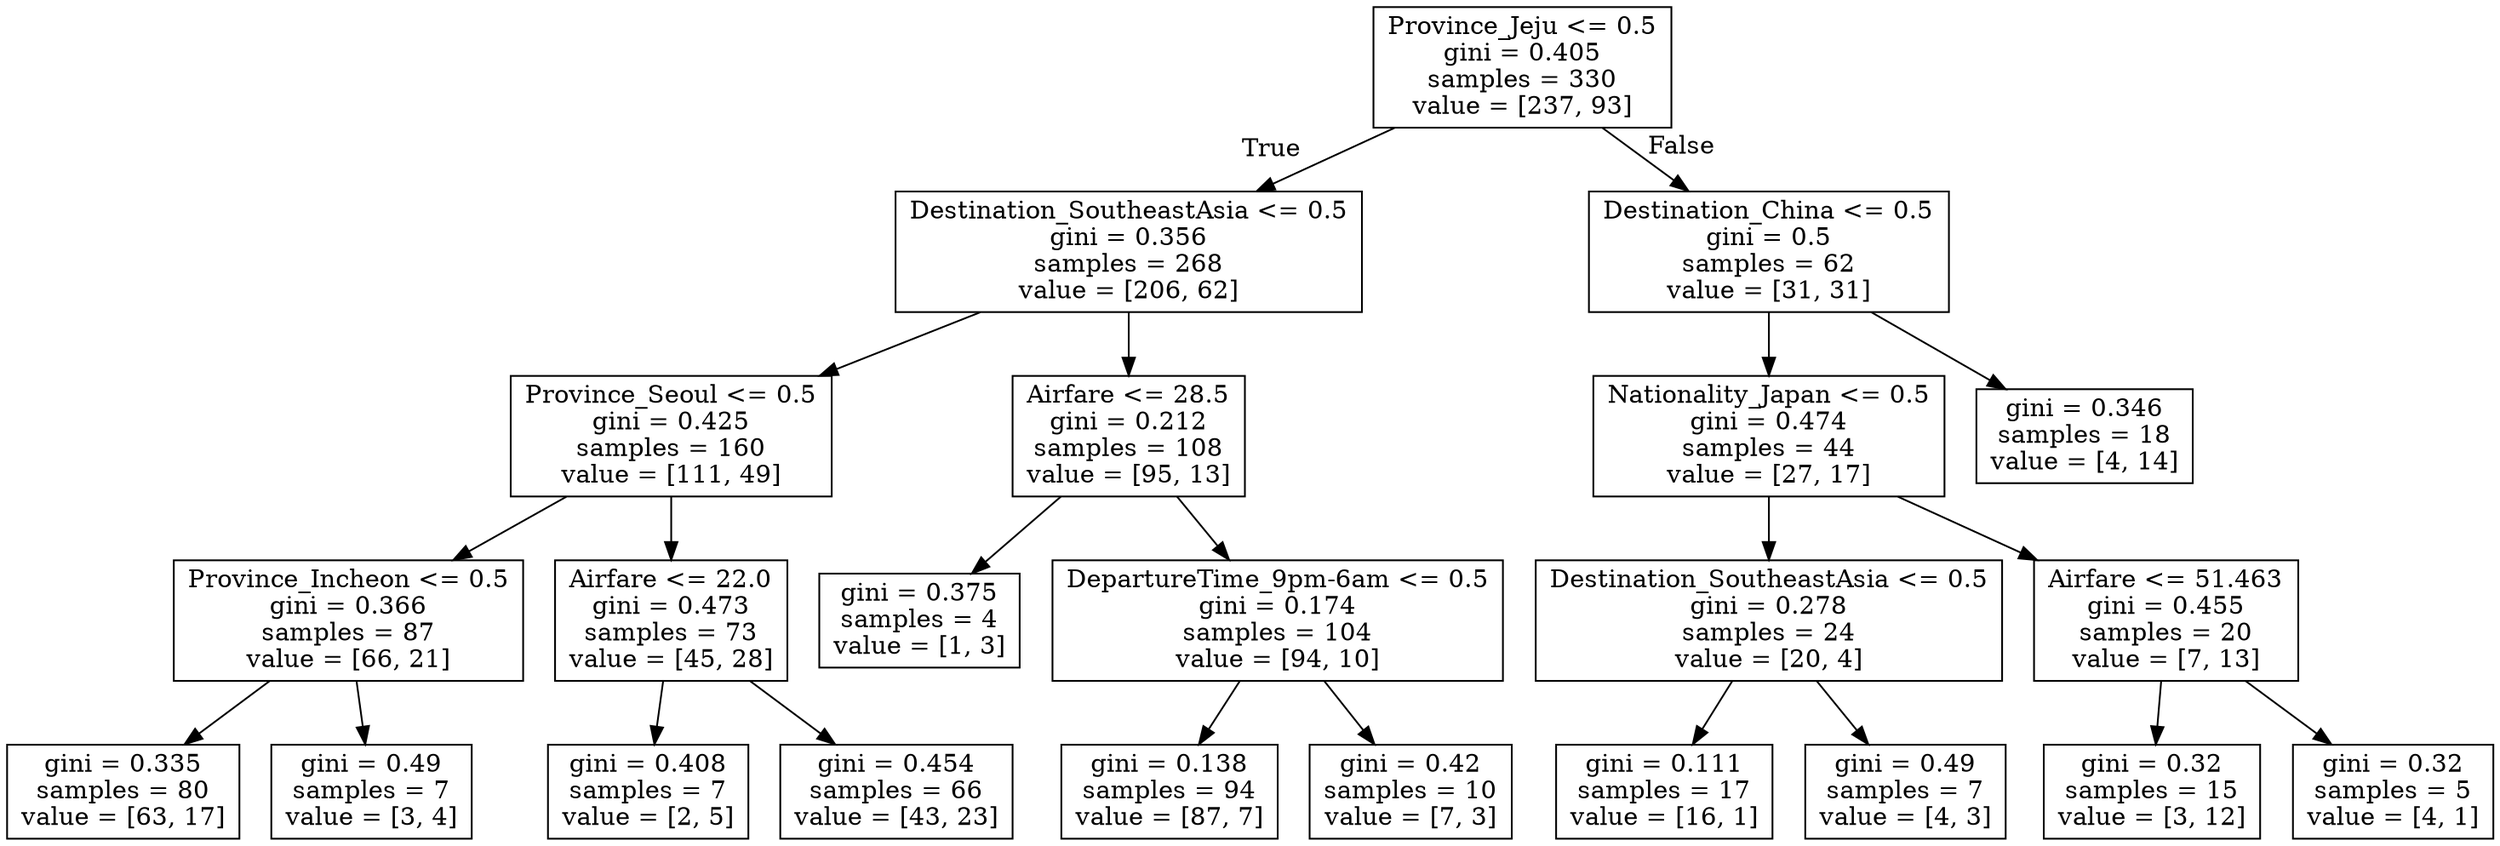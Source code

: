 digraph Tree {
node [shape=box] ;
0 [label="Province_Jeju <= 0.5\ngini = 0.405\nsamples = 330\nvalue = [237, 93]"] ;
1 [label="Destination_SoutheastAsia <= 0.5\ngini = 0.356\nsamples = 268\nvalue = [206, 62]"] ;
0 -> 1 [labeldistance=2.5, labelangle=45, headlabel="True"] ;
2 [label="Province_Seoul <= 0.5\ngini = 0.425\nsamples = 160\nvalue = [111, 49]"] ;
1 -> 2 ;
3 [label="Province_Incheon <= 0.5\ngini = 0.366\nsamples = 87\nvalue = [66, 21]"] ;
2 -> 3 ;
4 [label="gini = 0.335\nsamples = 80\nvalue = [63, 17]"] ;
3 -> 4 ;
5 [label="gini = 0.49\nsamples = 7\nvalue = [3, 4]"] ;
3 -> 5 ;
6 [label="Airfare <= 22.0\ngini = 0.473\nsamples = 73\nvalue = [45, 28]"] ;
2 -> 6 ;
7 [label="gini = 0.408\nsamples = 7\nvalue = [2, 5]"] ;
6 -> 7 ;
8 [label="gini = 0.454\nsamples = 66\nvalue = [43, 23]"] ;
6 -> 8 ;
9 [label="Airfare <= 28.5\ngini = 0.212\nsamples = 108\nvalue = [95, 13]"] ;
1 -> 9 ;
10 [label="gini = 0.375\nsamples = 4\nvalue = [1, 3]"] ;
9 -> 10 ;
11 [label="DepartureTime_9pm-6am <= 0.5\ngini = 0.174\nsamples = 104\nvalue = [94, 10]"] ;
9 -> 11 ;
12 [label="gini = 0.138\nsamples = 94\nvalue = [87, 7]"] ;
11 -> 12 ;
13 [label="gini = 0.42\nsamples = 10\nvalue = [7, 3]"] ;
11 -> 13 ;
14 [label="Destination_China <= 0.5\ngini = 0.5\nsamples = 62\nvalue = [31, 31]"] ;
0 -> 14 [labeldistance=2.5, labelangle=-45, headlabel="False"] ;
15 [label="Nationality_Japan <= 0.5\ngini = 0.474\nsamples = 44\nvalue = [27, 17]"] ;
14 -> 15 ;
16 [label="Destination_SoutheastAsia <= 0.5\ngini = 0.278\nsamples = 24\nvalue = [20, 4]"] ;
15 -> 16 ;
17 [label="gini = 0.111\nsamples = 17\nvalue = [16, 1]"] ;
16 -> 17 ;
18 [label="gini = 0.49\nsamples = 7\nvalue = [4, 3]"] ;
16 -> 18 ;
19 [label="Airfare <= 51.463\ngini = 0.455\nsamples = 20\nvalue = [7, 13]"] ;
15 -> 19 ;
20 [label="gini = 0.32\nsamples = 15\nvalue = [3, 12]"] ;
19 -> 20 ;
21 [label="gini = 0.32\nsamples = 5\nvalue = [4, 1]"] ;
19 -> 21 ;
22 [label="gini = 0.346\nsamples = 18\nvalue = [4, 14]"] ;
14 -> 22 ;
}